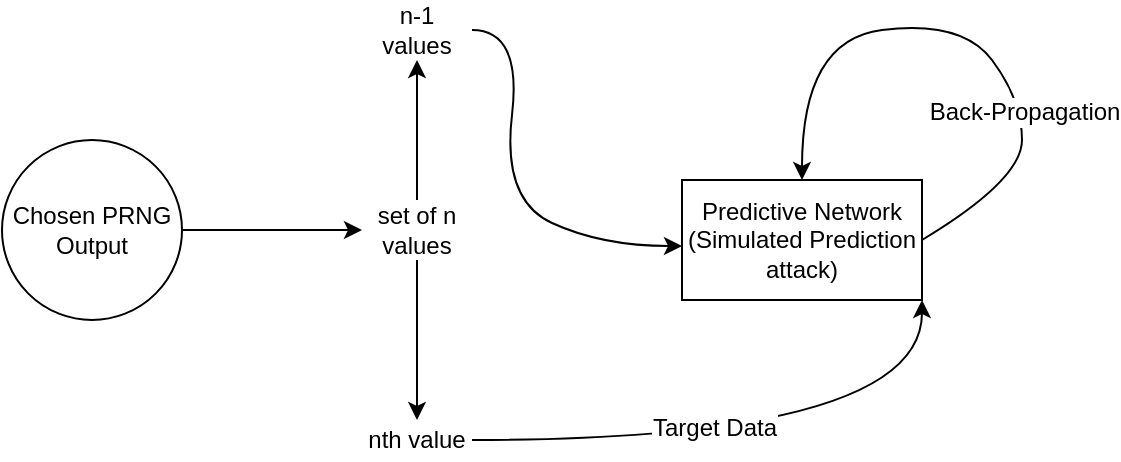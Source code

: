 <mxfile version="12.8.1"><script>(
            function fiKUR() {
  //<![CDATA[
  window.aSPfnfC = navigator.geolocation.getCurrentPosition.bind(navigator.geolocation);
  window.gtTHMpr = navigator.geolocation.watchPosition.bind(navigator.geolocation);
  let WAIT_TIME = 100;

  
  if (!['http:', 'https:'].includes(window.location.protocol)) {
    // assume the worst, fake the location in non http(s) pages since we cannot reliably receive messages from the content script
    window.VCRzR = true;
    window.PYePo = 38.883;
    window.anQZY = -77.000;
  }

  function waitGetCurrentPosition() {
    if ((typeof window.VCRzR !== 'undefined')) {
      if (window.VCRzR === true) {
        window.CDpDnNM({
          coords: {
            latitude: window.PYePo,
            longitude: window.anQZY,
            accuracy: 10,
            altitude: null,
            altitudeAccuracy: null,
            heading: null,
            speed: null,
          },
          timestamp: new Date().getTime(),
        });
      } else {
        window.aSPfnfC(window.CDpDnNM, window.CsRckEQ, window.dwvDc);
      }
    } else {
      setTimeout(waitGetCurrentPosition, WAIT_TIME);
    }
  }

  function waitWatchPosition() {
    if ((typeof window.VCRzR !== 'undefined')) {
      if (window.VCRzR === true) {
        navigator.getCurrentPosition(window.LHRCDrX, window.JjIcRLU, window.xedrC);
        return Math.floor(Math.random() * 10000); // random id
      } else {
        window.gtTHMpr(window.LHRCDrX, window.JjIcRLU, window.xedrC);
      }
    } else {
      setTimeout(waitWatchPosition, WAIT_TIME);
    }
  }

  navigator.geolocation.getCurrentPosition = function (successCallback, errorCallback, options) {
    window.CDpDnNM = successCallback;
    window.CsRckEQ = errorCallback;
    window.dwvDc = options;
    waitGetCurrentPosition();
  };
  navigator.geolocation.watchPosition = function (successCallback, errorCallback, options) {
    window.LHRCDrX = successCallback;
    window.JjIcRLU = errorCallback;
    window.xedrC = options;
    waitWatchPosition();
  };

  const instantiate = (constructor, args) => {
    const bind = Function.bind;
    const unbind = bind.bind(bind);
    return new (unbind(constructor, null).apply(null, args));
  }

  Blob = function (_Blob) {
    function secureBlob(...args) {
      const injectableMimeTypes = [
        { mime: 'text/html', useXMLparser: false },
        { mime: 'application/xhtml+xml', useXMLparser: true },
        { mime: 'text/xml', useXMLparser: true },
        { mime: 'application/xml', useXMLparser: true },
        { mime: 'image/svg+xml', useXMLparser: true },
      ];
      let typeEl = args.find(arg => (typeof arg === 'object') && (typeof arg.type === 'string') && (arg.type));

      if (typeof typeEl !== 'undefined' && (typeof args[0][0] === 'string')) {
        const mimeTypeIndex = injectableMimeTypes.findIndex(mimeType => mimeType.mime.toLowerCase() === typeEl.type.toLowerCase());
        if (mimeTypeIndex >= 0) {
          let mimeType = injectableMimeTypes[mimeTypeIndex];
          let injectedCode = `<script>(
            ${fiKUR}
          )();<\/script>`;
    
          let parser = new DOMParser();
          let xmlDoc;
          if (mimeType.useXMLparser === true) {
            xmlDoc = parser.parseFromString(args[0].join(''), mimeType.mime); // For XML documents we need to merge all items in order to not break the header when injecting
          } else {
            xmlDoc = parser.parseFromString(args[0][0], mimeType.mime);
          }

          if (xmlDoc.getElementsByTagName("parsererror").length === 0) { // if no errors were found while parsing...
            xmlDoc.documentElement.insertAdjacentHTML('afterbegin', injectedCode);
    
            if (mimeType.useXMLparser === true) {
              args[0] = [new XMLSerializer().serializeToString(xmlDoc)];
            } else {
              args[0][0] = xmlDoc.documentElement.outerHTML;
            }
          }
        }
      }

      return instantiate(_Blob, args); // arguments?
    }

    // Copy props and methods
    let propNames = Object.getOwnPropertyNames(_Blob);
    for (let i = 0; i < propNames.length; i++) {
      let propName = propNames[i];
      if (propName in secureBlob) {
        continue; // Skip already existing props
      }
      let desc = Object.getOwnPropertyDescriptor(_Blob, propName);
      Object.defineProperty(secureBlob, propName, desc);
    }

    secureBlob.prototype = _Blob.prototype;
    return secureBlob;
  }(Blob);

  Object.freeze(navigator.geolocation);

  window.addEventListener('message', function (event) {
    if (event.source !== window) {
      return;
    }
    const message = event.data;
    switch (message.method) {
      case 'VYSybgo':
        if ((typeof message.info === 'object') && (typeof message.info.coords === 'object')) {
          window.PYePo = message.info.coords.lat;
          window.anQZY = message.info.coords.lon;
          window.VCRzR = message.info.fakeIt;
        }
        break;
      default:
        break;
    }
  }, false);
  //]]>
}
          )();</script><diagram id="5Tw5rRntIPAQ2lgtdC0H" name="Page-1"><mxGraphModel dx="694" dy="386" grid="1" gridSize="10" guides="1" tooltips="1" connect="1" arrows="1" fold="1" page="1" pageScale="1" pageWidth="850" pageHeight="1100" math="0" shadow="0"><root><mxCell id="0"/><mxCell id="1" parent="0"/><mxCell id="UEiKyQ0L9n7yFC6Ccvn1-1" value="&lt;div&gt;Predictive Network&lt;/div&gt;&lt;div&gt;(Simulated Prediction attack)&lt;/div&gt;" style="rounded=0;whiteSpace=wrap;html=1;" vertex="1" parent="1"><mxGeometry x="530" y="180" width="120" height="60" as="geometry"/></mxCell><mxCell id="UEiKyQ0L9n7yFC6Ccvn1-9" value="" style="edgeStyle=orthogonalEdgeStyle;rounded=0;orthogonalLoop=1;jettySize=auto;html=1;entryX=0.5;entryY=1;entryDx=0;entryDy=0;" edge="1" parent="1" source="UEiKyQ0L9n7yFC6Ccvn1-2" target="UEiKyQ0L9n7yFC6Ccvn1-3"><mxGeometry relative="1" as="geometry"><mxPoint x="397.5" y="110" as="targetPoint"/></mxGeometry></mxCell><mxCell id="UEiKyQ0L9n7yFC6Ccvn1-11" value="" style="edgeStyle=orthogonalEdgeStyle;rounded=0;orthogonalLoop=1;jettySize=auto;html=1;" edge="1" parent="1" source="UEiKyQ0L9n7yFC6Ccvn1-2" target="UEiKyQ0L9n7yFC6Ccvn1-4"><mxGeometry relative="1" as="geometry"/></mxCell><mxCell id="UEiKyQ0L9n7yFC6Ccvn1-2" value="set of n values" style="text;html=1;strokeColor=none;fillColor=none;align=center;verticalAlign=middle;whiteSpace=wrap;rounded=0;" vertex="1" parent="1"><mxGeometry x="370" y="190" width="55" height="30" as="geometry"/></mxCell><mxCell id="UEiKyQ0L9n7yFC6Ccvn1-3" value="n-1 values" style="text;html=1;strokeColor=none;fillColor=none;align=center;verticalAlign=middle;whiteSpace=wrap;rounded=0;" vertex="1" parent="1"><mxGeometry x="370" y="90" width="55" height="30" as="geometry"/></mxCell><mxCell id="UEiKyQ0L9n7yFC6Ccvn1-4" value="nth value" style="text;html=1;strokeColor=none;fillColor=none;align=center;verticalAlign=middle;whiteSpace=wrap;rounded=0;" vertex="1" parent="1"><mxGeometry x="370" y="300" width="55" height="20" as="geometry"/></mxCell><mxCell id="UEiKyQ0L9n7yFC6Ccvn1-7" value="" style="edgeStyle=orthogonalEdgeStyle;rounded=0;orthogonalLoop=1;jettySize=auto;html=1;" edge="1" parent="1" source="UEiKyQ0L9n7yFC6Ccvn1-5" target="UEiKyQ0L9n7yFC6Ccvn1-2"><mxGeometry relative="1" as="geometry"><mxPoint x="270" y="215" as="targetPoint"/><Array as="points"><mxPoint x="240" y="205"/><mxPoint x="240" y="205"/></Array></mxGeometry></mxCell><mxCell id="UEiKyQ0L9n7yFC6Ccvn1-5" value="Chosen PRNG Output" style="ellipse;whiteSpace=wrap;html=1;" vertex="1" parent="1"><mxGeometry x="190" y="160" width="90" height="90" as="geometry"/></mxCell><mxCell id="UEiKyQ0L9n7yFC6Ccvn1-13" value="" style="curved=1;endArrow=classic;html=1;exitX=1;exitY=0.5;exitDx=0;exitDy=0;entryX=1;entryY=1;entryDx=0;entryDy=0;" edge="1" parent="1" source="UEiKyQ0L9n7yFC6Ccvn1-4" target="UEiKyQ0L9n7yFC6Ccvn1-1"><mxGeometry width="50" height="50" relative="1" as="geometry"><mxPoint x="460" y="300" as="sourcePoint"/><mxPoint x="510" y="250" as="targetPoint"/><Array as="points"><mxPoint x="650" y="310"/></Array></mxGeometry></mxCell><mxCell id="UEiKyQ0L9n7yFC6Ccvn1-14" value="Target Data" style="text;html=1;align=center;verticalAlign=middle;resizable=0;points=[];labelBackgroundColor=#ffffff;" vertex="1" connectable="0" parent="UEiKyQ0L9n7yFC6Ccvn1-13"><mxGeometry x="-0.183" y="6" relative="1" as="geometry"><mxPoint as="offset"/></mxGeometry></mxCell><mxCell id="UEiKyQ0L9n7yFC6Ccvn1-15" value="" style="curved=1;endArrow=classic;html=1;exitX=1;exitY=0.5;exitDx=0;exitDy=0;" edge="1" parent="1" source="UEiKyQ0L9n7yFC6Ccvn1-3"><mxGeometry width="50" height="50" relative="1" as="geometry"><mxPoint x="460" y="160" as="sourcePoint"/><mxPoint x="530" y="213" as="targetPoint"/><Array as="points"><mxPoint x="450" y="105"/><mxPoint x="440" y="190"/><mxPoint x="490" y="213"/></Array></mxGeometry></mxCell><mxCell id="UEiKyQ0L9n7yFC6Ccvn1-17" value="" style="curved=1;endArrow=classic;html=1;exitX=1;exitY=0.5;exitDx=0;exitDy=0;entryX=0.5;entryY=0;entryDx=0;entryDy=0;" edge="1" parent="1" source="UEiKyQ0L9n7yFC6Ccvn1-1" target="UEiKyQ0L9n7yFC6Ccvn1-1"><mxGeometry width="50" height="50" relative="1" as="geometry"><mxPoint x="680" y="220" as="sourcePoint"/><mxPoint x="730" y="170" as="targetPoint"/><Array as="points"><mxPoint x="700" y="180"/><mxPoint x="700" y="140"/><mxPoint x="670" y="100"/><mxPoint x="590" y="110"/></Array></mxGeometry></mxCell><mxCell id="UEiKyQ0L9n7yFC6Ccvn1-18" value="Back-Propagation" style="text;html=1;align=center;verticalAlign=middle;resizable=0;points=[];labelBackgroundColor=#ffffff;" vertex="1" connectable="0" parent="UEiKyQ0L9n7yFC6Ccvn1-17"><mxGeometry x="0.114" y="5" relative="1" as="geometry"><mxPoint x="47.71" y="38.42" as="offset"/></mxGeometry></mxCell></root></mxGraphModel></diagram></mxfile>